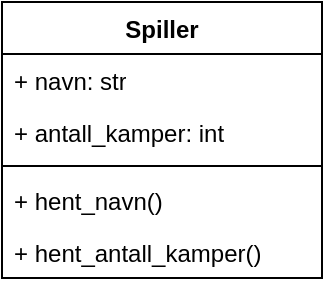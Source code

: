 <mxfile version="22.0.3" type="device">
  <diagram name="Page-1" id="8ldnVQXjC2_l3gWKurv6">
    <mxGraphModel dx="1060" dy="676" grid="1" gridSize="10" guides="1" tooltips="1" connect="1" arrows="1" fold="1" page="1" pageScale="1" pageWidth="827" pageHeight="1169" math="0" shadow="0">
      <root>
        <mxCell id="0" />
        <mxCell id="1" parent="0" />
        <mxCell id="DL_coqHlkCiyr8PoMyUZ-1" value="Spiller" style="swimlane;fontStyle=1;align=center;verticalAlign=top;childLayout=stackLayout;horizontal=1;startSize=26;horizontalStack=0;resizeParent=1;resizeParentMax=0;resizeLast=0;collapsible=1;marginBottom=0;whiteSpace=wrap;html=1;" vertex="1" parent="1">
          <mxGeometry x="280" y="230" width="160" height="138" as="geometry" />
        </mxCell>
        <mxCell id="DL_coqHlkCiyr8PoMyUZ-2" value="+ navn: str" style="text;strokeColor=none;fillColor=none;align=left;verticalAlign=top;spacingLeft=4;spacingRight=4;overflow=hidden;rotatable=0;points=[[0,0.5],[1,0.5]];portConstraint=eastwest;whiteSpace=wrap;html=1;" vertex="1" parent="DL_coqHlkCiyr8PoMyUZ-1">
          <mxGeometry y="26" width="160" height="26" as="geometry" />
        </mxCell>
        <mxCell id="DL_coqHlkCiyr8PoMyUZ-5" value="+ antall_kamper: int" style="text;strokeColor=none;fillColor=none;align=left;verticalAlign=top;spacingLeft=4;spacingRight=4;overflow=hidden;rotatable=0;points=[[0,0.5],[1,0.5]];portConstraint=eastwest;whiteSpace=wrap;html=1;" vertex="1" parent="DL_coqHlkCiyr8PoMyUZ-1">
          <mxGeometry y="52" width="160" height="26" as="geometry" />
        </mxCell>
        <mxCell id="DL_coqHlkCiyr8PoMyUZ-3" value="" style="line;strokeWidth=1;fillColor=none;align=left;verticalAlign=middle;spacingTop=-1;spacingLeft=3;spacingRight=3;rotatable=0;labelPosition=right;points=[];portConstraint=eastwest;strokeColor=inherit;" vertex="1" parent="DL_coqHlkCiyr8PoMyUZ-1">
          <mxGeometry y="78" width="160" height="8" as="geometry" />
        </mxCell>
        <mxCell id="DL_coqHlkCiyr8PoMyUZ-4" value="+ hent_navn()" style="text;strokeColor=none;fillColor=none;align=left;verticalAlign=top;spacingLeft=4;spacingRight=4;overflow=hidden;rotatable=0;points=[[0,0.5],[1,0.5]];portConstraint=eastwest;whiteSpace=wrap;html=1;" vertex="1" parent="DL_coqHlkCiyr8PoMyUZ-1">
          <mxGeometry y="86" width="160" height="26" as="geometry" />
        </mxCell>
        <mxCell id="DL_coqHlkCiyr8PoMyUZ-6" value="+ hent_antall_kamper()" style="text;strokeColor=none;fillColor=none;align=left;verticalAlign=top;spacingLeft=4;spacingRight=4;overflow=hidden;rotatable=0;points=[[0,0.5],[1,0.5]];portConstraint=eastwest;whiteSpace=wrap;html=1;" vertex="1" parent="DL_coqHlkCiyr8PoMyUZ-1">
          <mxGeometry y="112" width="160" height="26" as="geometry" />
        </mxCell>
      </root>
    </mxGraphModel>
  </diagram>
</mxfile>
